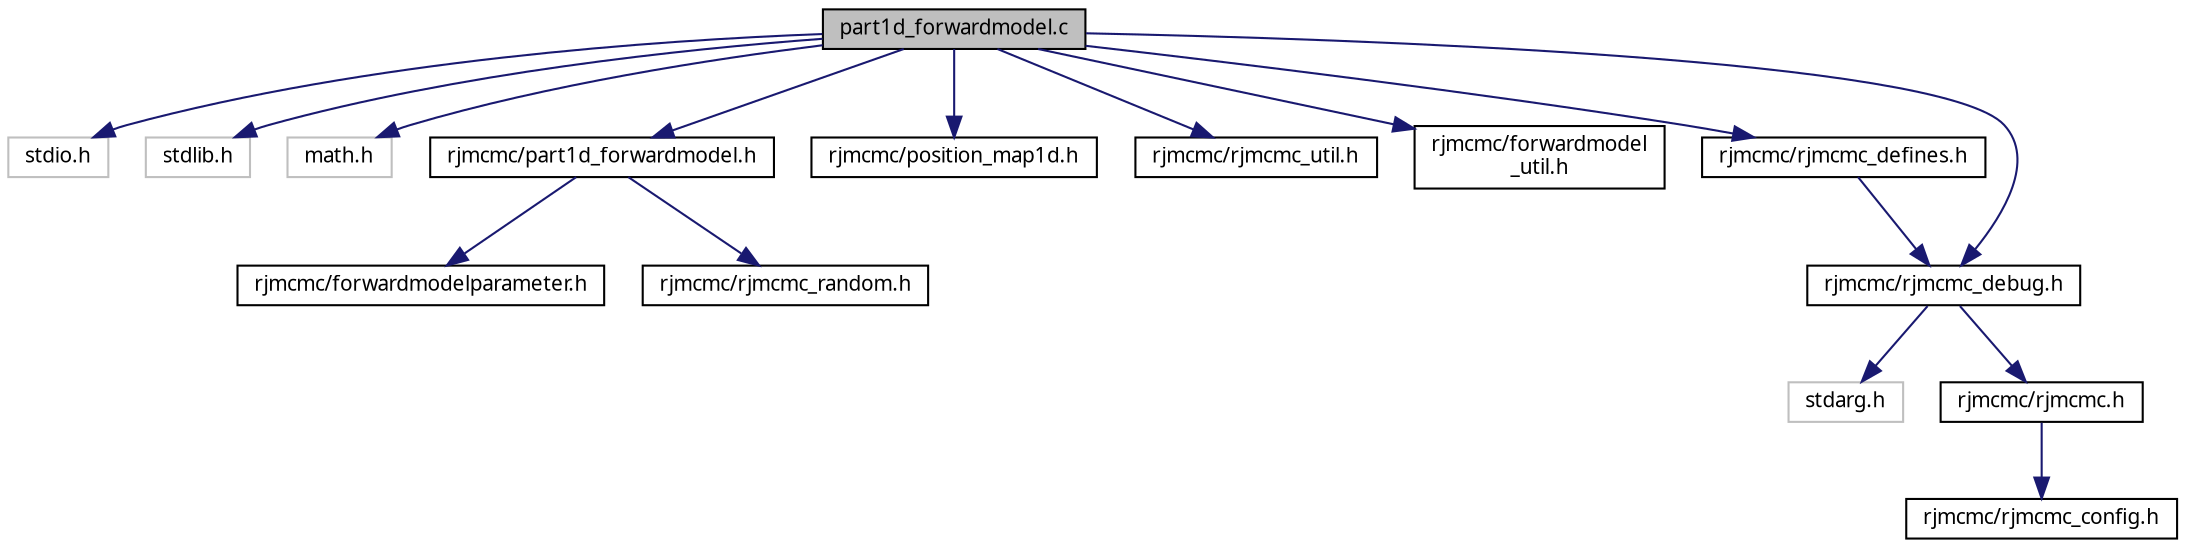 digraph "part1d_forwardmodel.c"
{
  edge [fontname="FreeSans.ttf",fontsize="10",labelfontname="FreeSans.ttf",labelfontsize="10"];
  node [fontname="FreeSans.ttf",fontsize="10",shape=record];
  Node1 [label="part1d_forwardmodel.c",height=0.2,width=0.4,color="black", fillcolor="grey75", style="filled", fontcolor="black"];
  Node1 -> Node2 [color="midnightblue",fontsize="10",style="solid",fontname="FreeSans.ttf"];
  Node2 [label="stdio.h",height=0.2,width=0.4,color="grey75", fillcolor="white", style="filled"];
  Node1 -> Node3 [color="midnightblue",fontsize="10",style="solid",fontname="FreeSans.ttf"];
  Node3 [label="stdlib.h",height=0.2,width=0.4,color="grey75", fillcolor="white", style="filled"];
  Node1 -> Node4 [color="midnightblue",fontsize="10",style="solid",fontname="FreeSans.ttf"];
  Node4 [label="math.h",height=0.2,width=0.4,color="grey75", fillcolor="white", style="filled"];
  Node1 -> Node5 [color="midnightblue",fontsize="10",style="solid",fontname="FreeSans.ttf"];
  Node5 [label="rjmcmc/part1d_forwardmodel.h",height=0.2,width=0.4,color="black", fillcolor="white", style="filled",URL="$part1d__forwardmodel_8h.html"];
  Node5 -> Node6 [color="midnightblue",fontsize="10",style="solid",fontname="FreeSans.ttf"];
  Node6 [label="rjmcmc/forwardmodelparameter.h",height=0.2,width=0.4,color="black", fillcolor="white", style="filled",URL="$forwardmodelparameter_8h.html"];
  Node5 -> Node7 [color="midnightblue",fontsize="10",style="solid",fontname="FreeSans.ttf"];
  Node7 [label="rjmcmc/rjmcmc_random.h",height=0.2,width=0.4,color="black", fillcolor="white", style="filled",URL="$rjmcmc__random_8h.html"];
  Node1 -> Node8 [color="midnightblue",fontsize="10",style="solid",fontname="FreeSans.ttf"];
  Node8 [label="rjmcmc/position_map1d.h",height=0.2,width=0.4,color="black", fillcolor="white", style="filled",URL="$position__map1d_8h.html"];
  Node1 -> Node9 [color="midnightblue",fontsize="10",style="solid",fontname="FreeSans.ttf"];
  Node9 [label="rjmcmc/rjmcmc_util.h",height=0.2,width=0.4,color="black", fillcolor="white", style="filled",URL="$rjmcmc__util_8h.html"];
  Node1 -> Node10 [color="midnightblue",fontsize="10",style="solid",fontname="FreeSans.ttf"];
  Node10 [label="rjmcmc/forwardmodel\l_util.h",height=0.2,width=0.4,color="black", fillcolor="white", style="filled",URL="$forwardmodel__util_8h.html"];
  Node1 -> Node11 [color="midnightblue",fontsize="10",style="solid",fontname="FreeSans.ttf"];
  Node11 [label="rjmcmc/rjmcmc_defines.h",height=0.2,width=0.4,color="black", fillcolor="white", style="filled",URL="$rjmcmc__defines_8h.html"];
  Node11 -> Node12 [color="midnightblue",fontsize="10",style="solid",fontname="FreeSans.ttf"];
  Node12 [label="rjmcmc/rjmcmc_debug.h",height=0.2,width=0.4,color="black", fillcolor="white", style="filled",URL="$rjmcmc__debug_8h.html"];
  Node12 -> Node13 [color="midnightblue",fontsize="10",style="solid",fontname="FreeSans.ttf"];
  Node13 [label="stdarg.h",height=0.2,width=0.4,color="grey75", fillcolor="white", style="filled"];
  Node12 -> Node14 [color="midnightblue",fontsize="10",style="solid",fontname="FreeSans.ttf"];
  Node14 [label="rjmcmc/rjmcmc.h",height=0.2,width=0.4,color="black", fillcolor="white", style="filled",URL="$rjmcmc_8h.html"];
  Node14 -> Node15 [color="midnightblue",fontsize="10",style="solid",fontname="FreeSans.ttf"];
  Node15 [label="rjmcmc/rjmcmc_config.h",height=0.2,width=0.4,color="black", fillcolor="white", style="filled",URL="$rjmcmc__config_8h.html"];
  Node1 -> Node12 [color="midnightblue",fontsize="10",style="solid",fontname="FreeSans.ttf"];
}
